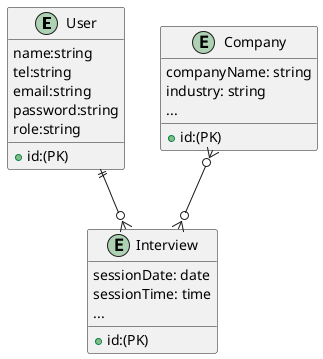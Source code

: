 @startuml

entity User {
    +id:(PK)
    name:string
    tel:string
    email:string
    password:string
    role:string
}

entity Company {
    +id:(PK)
    companyName: string
    industry: string
    ...
}

entity Interview {
    +id:(PK)
    sessionDate: date
    sessionTime: time
    ...
}


User ||--o{ Interview
Company }o--o{ Interview

@enduml
